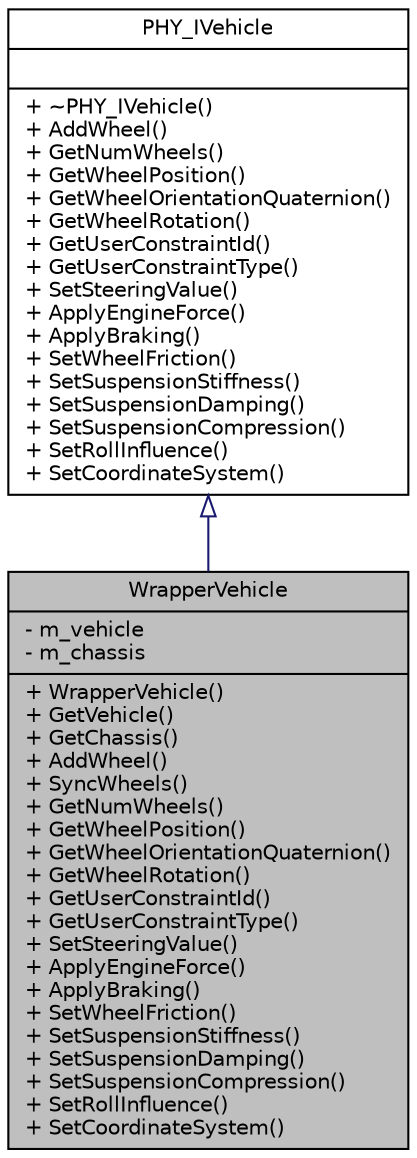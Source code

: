 digraph G
{
  edge [fontname="Helvetica",fontsize="10",labelfontname="Helvetica",labelfontsize="10"];
  node [fontname="Helvetica",fontsize="10",shape=record];
  Node1 [label="{WrapperVehicle\n|- m_vehicle\l- m_chassis\l|+ WrapperVehicle()\l+ GetVehicle()\l+ GetChassis()\l+ AddWheel()\l+ SyncWheels()\l+ GetNumWheels()\l+ GetWheelPosition()\l+ GetWheelOrientationQuaternion()\l+ GetWheelRotation()\l+ GetUserConstraintId()\l+ GetUserConstraintType()\l+ SetSteeringValue()\l+ ApplyEngineForce()\l+ ApplyBraking()\l+ SetWheelFriction()\l+ SetSuspensionStiffness()\l+ SetSuspensionDamping()\l+ SetSuspensionCompression()\l+ SetRollInfluence()\l+ SetCoordinateSystem()\l}",height=0.2,width=0.4,color="black", fillcolor="grey75", style="filled" fontcolor="black"];
  Node2 -> Node1 [dir=back,color="midnightblue",fontsize="10",style="solid",arrowtail="empty",fontname="Helvetica"];
  Node2 [label="{PHY_IVehicle\n||+ ~PHY_IVehicle()\l+ AddWheel()\l+ GetNumWheels()\l+ GetWheelPosition()\l+ GetWheelOrientationQuaternion()\l+ GetWheelRotation()\l+ GetUserConstraintId()\l+ GetUserConstraintType()\l+ SetSteeringValue()\l+ ApplyEngineForce()\l+ ApplyBraking()\l+ SetWheelFriction()\l+ SetSuspensionStiffness()\l+ SetSuspensionDamping()\l+ SetSuspensionCompression()\l+ SetRollInfluence()\l+ SetCoordinateSystem()\l}",height=0.2,width=0.4,color="black", fillcolor="white", style="filled",URL="$d0/dfb/classPHY__IVehicle.html"];
}
